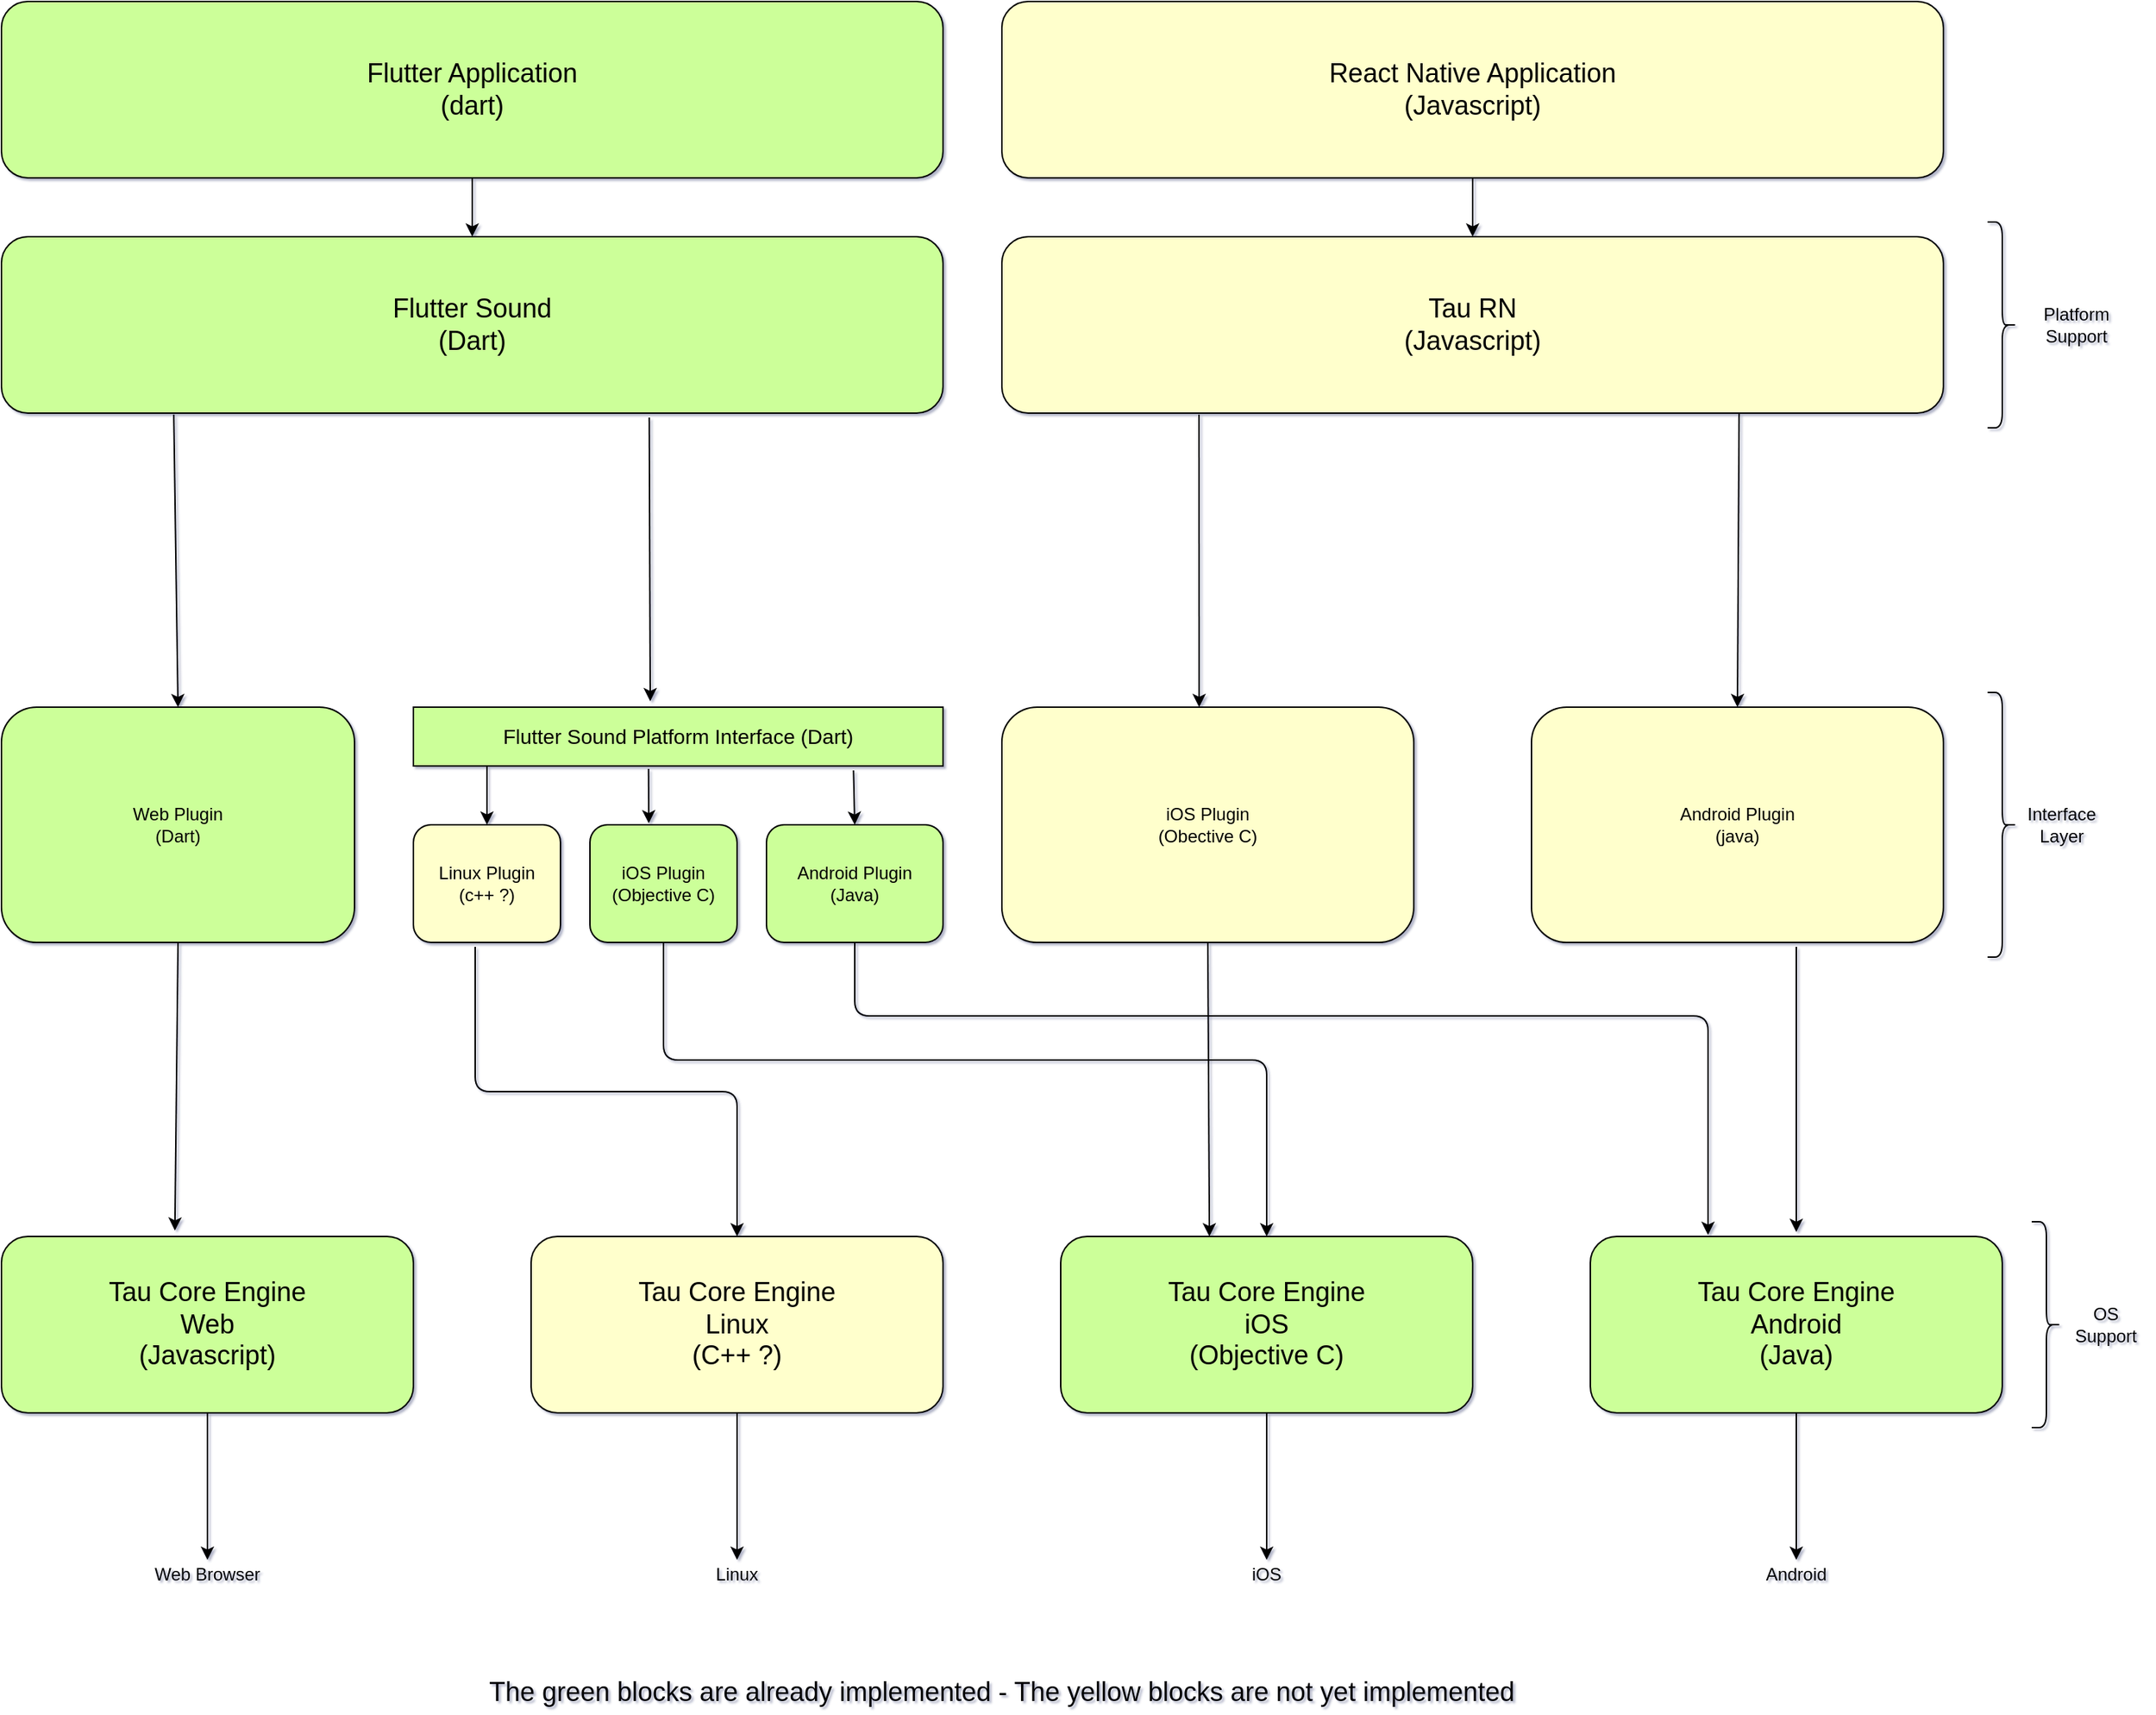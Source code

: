 <mxfile version="13.10.0" type="device"><diagram name="Page-1" id="97916047-d0de-89f5-080d-49f4d83e522f"><mxGraphModel dx="1492" dy="1057" grid="1" gridSize="10" guides="1" tooltips="1" connect="1" arrows="1" fold="1" page="1" pageScale="1.5" pageWidth="1169" pageHeight="827" background="#ffffff" math="0" shadow="1"><root><mxCell id="0"/><mxCell id="1" parent="0"/><mxCell id="a8Q7tfqqY6BaiDd8TQdQ-55" value="&lt;font style=&quot;font-size: 18px&quot;&gt;Flutter Application&lt;br&gt;(dart)&lt;/font&gt;" style="rounded=1;whiteSpace=wrap;html=1;fillColor=#CCFF99;" vertex="1" parent="1"><mxGeometry x="80" y="40" width="640" height="120" as="geometry"/></mxCell><mxCell id="a8Q7tfqqY6BaiDd8TQdQ-56" value="&lt;font style=&quot;font-size: 18px&quot;&gt;React Native Application&lt;br&gt;(Javascript)&lt;/font&gt;" style="rounded=1;whiteSpace=wrap;html=1;fillColor=#FFFFCC;" vertex="1" parent="1"><mxGeometry x="760" y="40" width="640" height="120" as="geometry"/></mxCell><mxCell id="a8Q7tfqqY6BaiDd8TQdQ-58" value="&lt;font style=&quot;font-size: 18px&quot;&gt;Flutter Sound&lt;br&gt;&lt;/font&gt;&lt;font style=&quot;font-size: 18px&quot;&gt;(Dart)&lt;/font&gt;" style="rounded=1;whiteSpace=wrap;html=1;strokeColor=#000000;fillColor=#CCFF99;" vertex="1" parent="1"><mxGeometry x="80" y="200" width="640" height="120" as="geometry"/></mxCell><mxCell id="a8Q7tfqqY6BaiDd8TQdQ-59" value="&lt;font style=&quot;font-size: 18px&quot;&gt;Tau RN&lt;br&gt;(Javascript)&lt;br&gt;&lt;/font&gt;" style="rounded=1;whiteSpace=wrap;html=1;fillColor=#FFFFCC;" vertex="1" parent="1"><mxGeometry x="760" y="200" width="640" height="120" as="geometry"/></mxCell><mxCell id="a8Q7tfqqY6BaiDd8TQdQ-77" style="edgeStyle=orthogonalEdgeStyle;rounded=0;orthogonalLoop=1;jettySize=auto;html=1;exitX=0.5;exitY=1;exitDx=0;exitDy=0;entryX=0.5;entryY=0;entryDx=0;entryDy=0;" edge="1" parent="1" source="a8Q7tfqqY6BaiDd8TQdQ-60" target="a8Q7tfqqY6BaiDd8TQdQ-80"><mxGeometry relative="1" as="geometry"><mxPoint x="220" y="1080" as="targetPoint"/></mxGeometry></mxCell><mxCell id="a8Q7tfqqY6BaiDd8TQdQ-60" value="&lt;font style=&quot;font-size: 18px&quot;&gt;Tau Core Engine&lt;br&gt;Web&lt;br&gt;(Javascript)&lt;/font&gt;" style="rounded=1;whiteSpace=wrap;html=1;fillColor=#CCFF99;" vertex="1" parent="1"><mxGeometry x="80" y="880" width="280" height="120" as="geometry"/></mxCell><mxCell id="a8Q7tfqqY6BaiDd8TQdQ-64" value="&lt;font style=&quot;font-size: 18px&quot;&gt;Tau Core Engine&lt;br&gt;Linux&lt;br&gt;(C++ ?)&lt;br&gt;&lt;/font&gt;" style="rounded=1;whiteSpace=wrap;html=1;fillColor=#FFFFCC;" vertex="1" parent="1"><mxGeometry x="440" y="880" width="280" height="120" as="geometry"/></mxCell><mxCell id="a8Q7tfqqY6BaiDd8TQdQ-65" value="&lt;font style=&quot;font-size: 18px&quot;&gt;Tau Core Engine&lt;br&gt;iOS&lt;br&gt;(Objective C)&lt;br&gt;&lt;/font&gt;" style="rounded=1;whiteSpace=wrap;html=1;fillColor=#CCFF99;" vertex="1" parent="1"><mxGeometry x="800" y="880" width="280" height="120" as="geometry"/></mxCell><mxCell id="a8Q7tfqqY6BaiDd8TQdQ-66" value="&lt;font style=&quot;font-size: 18px&quot;&gt;Tau Core Engine&lt;br&gt;Android&lt;br&gt;(Java)&lt;/font&gt;" style="rounded=1;whiteSpace=wrap;html=1;fillColor=#CCFF99;" vertex="1" parent="1"><mxGeometry x="1160" y="880" width="280" height="120" as="geometry"/></mxCell><mxCell id="a8Q7tfqqY6BaiDd8TQdQ-67" value="Web Plugin&lt;br&gt;(Dart)" style="rounded=1;whiteSpace=wrap;html=1;fillColor=#CCFF99;" vertex="1" parent="1"><mxGeometry x="80" y="520" width="240" height="160" as="geometry"/></mxCell><mxCell id="a8Q7tfqqY6BaiDd8TQdQ-68" value="&lt;font style=&quot;font-size: 14px&quot;&gt;Flutter Sound Platform Interface (Dart)&lt;/font&gt;" style="rounded=0;whiteSpace=wrap;html=1;fillColor=#CCFF99;" vertex="1" parent="1"><mxGeometry x="360" y="520" width="360" height="40" as="geometry"/></mxCell><mxCell id="a8Q7tfqqY6BaiDd8TQdQ-69" value="Linux Plugin&lt;br&gt;(c++ ?)" style="rounded=1;whiteSpace=wrap;html=1;fillColor=#FFFFCC;" vertex="1" parent="1"><mxGeometry x="360" y="600" width="100" height="80" as="geometry"/></mxCell><mxCell id="a8Q7tfqqY6BaiDd8TQdQ-70" value="iOS Plugin&lt;br&gt;(Objective C)" style="rounded=1;whiteSpace=wrap;html=1;fillColor=#CCFF99;" vertex="1" parent="1"><mxGeometry x="480" y="600" width="100" height="80" as="geometry"/></mxCell><mxCell id="a8Q7tfqqY6BaiDd8TQdQ-71" value="Android Plugin&lt;br&gt;(Java)" style="rounded=1;whiteSpace=wrap;html=1;fillColor=#CCFF99;" vertex="1" parent="1"><mxGeometry x="600" y="600" width="120" height="80" as="geometry"/></mxCell><mxCell id="a8Q7tfqqY6BaiDd8TQdQ-72" value="iOS Plugin&lt;br&gt;(Obective C)" style="rounded=1;whiteSpace=wrap;html=1;fillColor=#FFFFCC;" vertex="1" parent="1"><mxGeometry x="760" y="520" width="280" height="160" as="geometry"/></mxCell><mxCell id="a8Q7tfqqY6BaiDd8TQdQ-73" value="Android Plugin&lt;br&gt;(java)" style="rounded=1;whiteSpace=wrap;html=1;fillColor=#FFFFCC;" vertex="1" parent="1"><mxGeometry x="1120" y="520" width="280" height="160" as="geometry"/></mxCell><mxCell id="a8Q7tfqqY6BaiDd8TQdQ-75" value="&lt;font style=&quot;font-size: 18px&quot;&gt;The green blocks are already implemented - The yellow blocks are not yet implemented&lt;/font&gt;" style="text;html=1;strokeColor=none;fillColor=none;align=center;verticalAlign=middle;whiteSpace=wrap;rounded=0;" vertex="1" parent="1"><mxGeometry x="360" y="1180" width="800" height="20" as="geometry"/></mxCell><mxCell id="a8Q7tfqqY6BaiDd8TQdQ-80" value="Web Browser" style="text;html=1;strokeColor=none;fillColor=none;align=center;verticalAlign=middle;whiteSpace=wrap;rounded=0;" vertex="1" parent="1"><mxGeometry x="180" y="1100" width="80" height="20" as="geometry"/></mxCell><mxCell id="a8Q7tfqqY6BaiDd8TQdQ-81" value="" style="endArrow=classic;html=1;exitX=0.5;exitY=1;exitDx=0;exitDy=0;" edge="1" parent="1" source="a8Q7tfqqY6BaiDd8TQdQ-64"><mxGeometry width="50" height="50" relative="1" as="geometry"><mxPoint x="550" y="1080" as="sourcePoint"/><mxPoint x="580" y="1100" as="targetPoint"/></mxGeometry></mxCell><mxCell id="a8Q7tfqqY6BaiDd8TQdQ-86" value="Linux" style="text;html=1;strokeColor=none;fillColor=none;align=center;verticalAlign=middle;whiteSpace=wrap;rounded=0;" vertex="1" parent="1"><mxGeometry x="560" y="1100" width="40" height="20" as="geometry"/></mxCell><mxCell id="a8Q7tfqqY6BaiDd8TQdQ-88" value="" style="endArrow=classic;html=1;exitX=0.5;exitY=1;exitDx=0;exitDy=0;" edge="1" parent="1" source="a8Q7tfqqY6BaiDd8TQdQ-66"><mxGeometry width="50" height="50" relative="1" as="geometry"><mxPoint x="1300" y="1110" as="sourcePoint"/><mxPoint x="1300" y="1100" as="targetPoint"/></mxGeometry></mxCell><mxCell id="a8Q7tfqqY6BaiDd8TQdQ-89" value="" style="endArrow=classic;html=1;exitX=0.5;exitY=1;exitDx=0;exitDy=0;" edge="1" parent="1" source="a8Q7tfqqY6BaiDd8TQdQ-65"><mxGeometry width="50" height="50" relative="1" as="geometry"><mxPoint x="915" y="1100" as="sourcePoint"/><mxPoint x="940" y="1100" as="targetPoint"/></mxGeometry></mxCell><mxCell id="a8Q7tfqqY6BaiDd8TQdQ-90" value="iOS" style="text;html=1;strokeColor=none;fillColor=none;align=center;verticalAlign=middle;whiteSpace=wrap;rounded=0;" vertex="1" parent="1"><mxGeometry x="920" y="1100" width="40" height="20" as="geometry"/></mxCell><mxCell id="a8Q7tfqqY6BaiDd8TQdQ-91" value="Android" style="text;html=1;strokeColor=none;fillColor=none;align=center;verticalAlign=middle;whiteSpace=wrap;rounded=0;" vertex="1" parent="1"><mxGeometry x="1280" y="1100" width="40" height="20" as="geometry"/></mxCell><mxCell id="a8Q7tfqqY6BaiDd8TQdQ-92" value="" style="endArrow=classic;html=1;entryX=0.5;entryY=0;entryDx=0;entryDy=0;exitX=0.183;exitY=1.008;exitDx=0;exitDy=0;exitPerimeter=0;" edge="1" parent="1" source="a8Q7tfqqY6BaiDd8TQdQ-58" target="a8Q7tfqqY6BaiDd8TQdQ-67"><mxGeometry width="50" height="50" relative="1" as="geometry"><mxPoint x="210" y="340" as="sourcePoint"/><mxPoint x="830" y="410" as="targetPoint"/></mxGeometry></mxCell><mxCell id="a8Q7tfqqY6BaiDd8TQdQ-94" value="" style="endArrow=classic;html=1;exitX=0.5;exitY=1;exitDx=0;exitDy=0;entryX=0.421;entryY=-0.033;entryDx=0;entryDy=0;entryPerimeter=0;" edge="1" parent="1" source="a8Q7tfqqY6BaiDd8TQdQ-67" target="a8Q7tfqqY6BaiDd8TQdQ-60"><mxGeometry width="50" height="50" relative="1" as="geometry"><mxPoint x="210" y="770" as="sourcePoint"/><mxPoint x="198" y="870" as="targetPoint"/></mxGeometry></mxCell><mxCell id="a8Q7tfqqY6BaiDd8TQdQ-95" value="" style="endArrow=classic;html=1;exitX=0.5;exitY=1;exitDx=0;exitDy=0;entryX=0.5;entryY=0;entryDx=0;entryDy=0;" edge="1" parent="1" source="a8Q7tfqqY6BaiDd8TQdQ-55" target="a8Q7tfqqY6BaiDd8TQdQ-58"><mxGeometry width="50" height="50" relative="1" as="geometry"><mxPoint x="350" y="220" as="sourcePoint"/><mxPoint x="400" y="170" as="targetPoint"/></mxGeometry></mxCell><mxCell id="a8Q7tfqqY6BaiDd8TQdQ-96" value="" style="endArrow=classic;html=1;exitX=0.5;exitY=1;exitDx=0;exitDy=0;" edge="1" parent="1" source="a8Q7tfqqY6BaiDd8TQdQ-56"><mxGeometry width="50" height="50" relative="1" as="geometry"><mxPoint x="1010" y="430" as="sourcePoint"/><mxPoint x="1080" y="200" as="targetPoint"/></mxGeometry></mxCell><mxCell id="a8Q7tfqqY6BaiDd8TQdQ-97" value="" style="endArrow=classic;html=1;exitX=0.688;exitY=1.025;exitDx=0;exitDy=0;exitPerimeter=0;" edge="1" parent="1" source="a8Q7tfqqY6BaiDd8TQdQ-58"><mxGeometry width="50" height="50" relative="1" as="geometry"><mxPoint x="580" y="420" as="sourcePoint"/><mxPoint x="521" y="516" as="targetPoint"/></mxGeometry></mxCell><mxCell id="a8Q7tfqqY6BaiDd8TQdQ-98" value="" style="endArrow=classic;html=1;entryX=0.5;entryY=0;entryDx=0;entryDy=0;" edge="1" parent="1" target="a8Q7tfqqY6BaiDd8TQdQ-69"><mxGeometry width="50" height="50" relative="1" as="geometry"><mxPoint x="410" y="560" as="sourcePoint"/><mxPoint x="730" y="400" as="targetPoint"/></mxGeometry></mxCell><mxCell id="a8Q7tfqqY6BaiDd8TQdQ-99" value="" style="endArrow=classic;html=1;exitX=0.444;exitY=1.05;exitDx=0;exitDy=0;exitPerimeter=0;entryX=0.4;entryY=-0.012;entryDx=0;entryDy=0;entryPerimeter=0;" edge="1" parent="1" source="a8Q7tfqqY6BaiDd8TQdQ-68" target="a8Q7tfqqY6BaiDd8TQdQ-70"><mxGeometry width="50" height="50" relative="1" as="geometry"><mxPoint x="780" y="500" as="sourcePoint"/><mxPoint x="830" y="450" as="targetPoint"/></mxGeometry></mxCell><mxCell id="a8Q7tfqqY6BaiDd8TQdQ-100" value="" style="endArrow=classic;html=1;exitX=0.831;exitY=1.075;exitDx=0;exitDy=0;exitPerimeter=0;entryX=0.5;entryY=0;entryDx=0;entryDy=0;" edge="1" parent="1" source="a8Q7tfqqY6BaiDd8TQdQ-68" target="a8Q7tfqqY6BaiDd8TQdQ-71"><mxGeometry width="50" height="50" relative="1" as="geometry"><mxPoint x="780" y="500" as="sourcePoint"/><mxPoint x="830" y="450" as="targetPoint"/></mxGeometry></mxCell><mxCell id="a8Q7tfqqY6BaiDd8TQdQ-101" value="" style="edgeStyle=elbowEdgeStyle;elbow=vertical;endArrow=classic;html=1;exitX=0.42;exitY=1.038;exitDx=0;exitDy=0;exitPerimeter=0;entryX=0.5;entryY=0;entryDx=0;entryDy=0;" edge="1" parent="1" source="a8Q7tfqqY6BaiDd8TQdQ-69" target="a8Q7tfqqY6BaiDd8TQdQ-64"><mxGeometry width="50" height="50" relative="1" as="geometry"><mxPoint x="780" y="580" as="sourcePoint"/><mxPoint x="830" y="530" as="targetPoint"/></mxGeometry></mxCell><mxCell id="a8Q7tfqqY6BaiDd8TQdQ-102" value="" style="edgeStyle=elbowEdgeStyle;elbow=vertical;endArrow=classic;html=1;exitX=0.5;exitY=1;exitDx=0;exitDy=0;entryX=0.5;entryY=0;entryDx=0;entryDy=0;" edge="1" parent="1" source="a8Q7tfqqY6BaiDd8TQdQ-70" target="a8Q7tfqqY6BaiDd8TQdQ-65"><mxGeometry width="50" height="50" relative="1" as="geometry"><mxPoint x="780" y="580" as="sourcePoint"/><mxPoint x="830" y="530" as="targetPoint"/><Array as="points"><mxPoint x="730" y="760"/></Array></mxGeometry></mxCell><mxCell id="a8Q7tfqqY6BaiDd8TQdQ-103" value="" style="edgeStyle=elbowEdgeStyle;elbow=vertical;endArrow=classic;html=1;exitX=0.5;exitY=1;exitDx=0;exitDy=0;" edge="1" parent="1" source="a8Q7tfqqY6BaiDd8TQdQ-71"><mxGeometry width="50" height="50" relative="1" as="geometry"><mxPoint x="780" y="580" as="sourcePoint"/><mxPoint x="1240" y="879" as="targetPoint"/><Array as="points"><mxPoint x="980" y="730"/></Array></mxGeometry></mxCell><mxCell id="a8Q7tfqqY6BaiDd8TQdQ-104" value="" style="endArrow=classic;html=1;exitX=0.5;exitY=1;exitDx=0;exitDy=0;entryX=0.361;entryY=0;entryDx=0;entryDy=0;entryPerimeter=0;" edge="1" parent="1" source="a8Q7tfqqY6BaiDd8TQdQ-72" target="a8Q7tfqqY6BaiDd8TQdQ-65"><mxGeometry width="50" height="50" relative="1" as="geometry"><mxPoint x="780" y="580" as="sourcePoint"/><mxPoint x="830" y="530" as="targetPoint"/></mxGeometry></mxCell><mxCell id="a8Q7tfqqY6BaiDd8TQdQ-105" value="" style="endArrow=classic;html=1;" edge="1" parent="1"><mxGeometry width="50" height="50" relative="1" as="geometry"><mxPoint x="1300" y="683" as="sourcePoint"/><mxPoint x="1300" y="877" as="targetPoint"/></mxGeometry></mxCell><mxCell id="a8Q7tfqqY6BaiDd8TQdQ-106" value="" style="endArrow=classic;html=1;entryX=0.479;entryY=0;entryDx=0;entryDy=0;entryPerimeter=0;" edge="1" parent="1" target="a8Q7tfqqY6BaiDd8TQdQ-72"><mxGeometry width="50" height="50" relative="1" as="geometry"><mxPoint x="894" y="321" as="sourcePoint"/><mxPoint x="830" y="530" as="targetPoint"/></mxGeometry></mxCell><mxCell id="a8Q7tfqqY6BaiDd8TQdQ-107" value="" style="endArrow=classic;html=1;exitX=0.783;exitY=1;exitDx=0;exitDy=0;exitPerimeter=0;entryX=0.5;entryY=0;entryDx=0;entryDy=0;" edge="1" parent="1" source="a8Q7tfqqY6BaiDd8TQdQ-59" target="a8Q7tfqqY6BaiDd8TQdQ-73"><mxGeometry width="50" height="50" relative="1" as="geometry"><mxPoint x="780" y="580" as="sourcePoint"/><mxPoint x="830" y="530" as="targetPoint"/></mxGeometry></mxCell><mxCell id="a8Q7tfqqY6BaiDd8TQdQ-111" value="" style="shape=curlyBracket;whiteSpace=wrap;html=1;rounded=1;strokeColor=#000000;fillColor=#CCFF99;direction=west;" vertex="1" parent="1"><mxGeometry x="1430" y="510" width="20" height="180" as="geometry"/></mxCell><mxCell id="a8Q7tfqqY6BaiDd8TQdQ-112" value="" style="shape=curlyBracket;whiteSpace=wrap;html=1;rounded=1;strokeColor=#000000;fillColor=#CCFF99;direction=west;" vertex="1" parent="1"><mxGeometry x="1430" y="190" width="20" height="140" as="geometry"/></mxCell><mxCell id="a8Q7tfqqY6BaiDd8TQdQ-113" value="" style="shape=curlyBracket;whiteSpace=wrap;html=1;rounded=1;strokeColor=#000000;fillColor=#CCFF99;direction=west;" vertex="1" parent="1"><mxGeometry x="1460" y="870" width="20" height="140" as="geometry"/></mxCell><mxCell id="a8Q7tfqqY6BaiDd8TQdQ-114" value="Platform&lt;br&gt;Support" style="text;html=1;align=center;verticalAlign=middle;resizable=0;points=[];autosize=1;" vertex="1" parent="1"><mxGeometry x="1460" y="245" width="60" height="30" as="geometry"/></mxCell><mxCell id="a8Q7tfqqY6BaiDd8TQdQ-115" value="Interface&lt;br&gt;Layer" style="text;html=1;align=center;verticalAlign=middle;resizable=0;points=[];autosize=1;" vertex="1" parent="1"><mxGeometry x="1450" y="585" width="60" height="30" as="geometry"/></mxCell><mxCell id="a8Q7tfqqY6BaiDd8TQdQ-116" value="OS&lt;br&gt;Support" style="text;html=1;align=center;verticalAlign=middle;resizable=0;points=[];autosize=1;" vertex="1" parent="1"><mxGeometry x="1480" y="925" width="60" height="30" as="geometry"/></mxCell></root></mxGraphModel></diagram></mxfile>